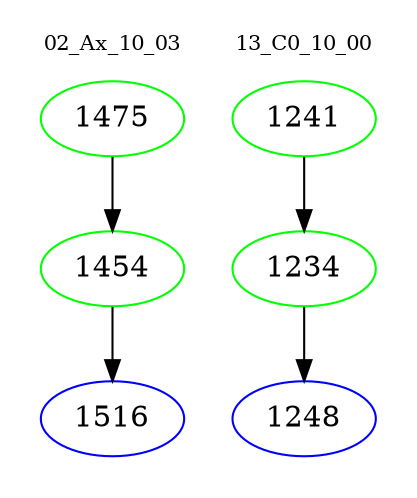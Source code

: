digraph{
subgraph cluster_0 {
color = white
label = "02_Ax_10_03";
fontsize=10;
T0_1475 [label="1475", color="green"]
T0_1475 -> T0_1454 [color="black"]
T0_1454 [label="1454", color="green"]
T0_1454 -> T0_1516 [color="black"]
T0_1516 [label="1516", color="blue"]
}
subgraph cluster_1 {
color = white
label = "13_C0_10_00";
fontsize=10;
T1_1241 [label="1241", color="green"]
T1_1241 -> T1_1234 [color="black"]
T1_1234 [label="1234", color="green"]
T1_1234 -> T1_1248 [color="black"]
T1_1248 [label="1248", color="blue"]
}
}
